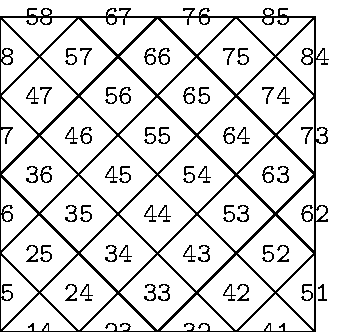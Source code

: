% illustrations for the QUEENON-PARTITION program

N=4;
u=1cm;
primarydef x!y = (x*u,y*u) enddef;
beginfig(0) % example of the Aztec partition
draw 0!0--N!0--N!N--0!N--cycle; % the outer frame
for i=0 upto N-1:
  draw 0!i--(N-i)!N;
  draw i!0--N!(N-i);
  draw 0!(N-i)--(N-i)!0;
  draw i!N--N!i;
endfor

string digs;
digs="0123456789abcdefghijklmnopqrstuvwxyzABCDEFGHIJKLMNOPQRSTUVWXYZ";
vardef lab(expr I,J) =
 ((substring (I,I+1) of digs)&(substring (J,J+1) of digs)) infont "cmtt10"
enddef;
vardef labloc(expr I,J) =
  save x,y;
  x=(I-J+N)/2; y=(I+J-N-1)/2;
%  if x=0: x:=x+.15; fi
%  if x=N: x:=x-.15; fi
%  if y=0: y:=y+.15; fi
%  if y=N: y:=y-.15; fi
  x!y
enddef;
for i=1 upto N:
  for j=N+1-i upto N+i: label(lab(i,j),labloc(i,j)); endfor
endfor
for i=N+1 upto 2N:
  for j=i-N upto 3N+1-i: label(lab(i,j),labloc(i,j)); endfor
endfor
endfig;

n=17;
numeric h; n*h=N*u;

string ch;
picture pic[];
pic[ASCII "W"]=nullpicture;
currentpicture:=nullpicture;
fill (0,0)--(h,0)--(h,h)--(0,h)--cycle withcolor red;
pic[ASCII "R"]=currentpicture;
fill (0,0)--(h,0)--(h,h)--(0,h)--cycle withcolor blue;
pic[ASCII "B"]=currentpicture;
fill (0,0)--(h,0)--(h,h)--(0,h)--cycle withcolor green;
pic[ASCII "G"]=currentpicture;
currentpicture:=nullpicture;

newinternal ny;
def row expr s =
  ny:=ny+1;
  for j=0 upto length s-1:
    ch:=substring(j,j+1) of s;
    draw pic[ASCII ch] shifted (j*h,ny*h);
  endfor
enddef;


beginfig(1)
ny:=-1;
row "WGGGGBRRRWGGGBRRR"
row "WWGGBBBRWWWGBBBRW"
row "WWWBBBBGWWWRBBBGW"
row "WWRRBBGGGWRRRBGGG"
row "BRRRRGGGGBRRRWGGG"
row "BBRRWWGGBBBRWWWGG"
row "BBBWWWWBBBBGWWWRB"
row "BBGGWWRRBBGGGWWRR"
row "WGGGGRRRRGGGGBRRR"
row "WWGGBBRRWWGGGBBRR"
row "WWWBBBBWWWWGBBBGW"
row "WWRRBBGGWWWRBBBGG"
row "BRRRRGGGGWRRRBGGG"
row "BBRRWWGGGBRRRWGGG"
row "BBBWWWWGBBBRWWWGB"
row "BBGGWWWRBBBGWWWRB"
row "BGGGGWRRRBGGGWRRR"
for i=0 upto n: draw (0,i*h)--(n*h,i*h); draw (i*h,0)--(i*h,n*h); endfor
for i=0 upto N-1:
  draw 0!i--(N-i)!N;
  draw i!0--N!(N-i);
  draw 0!(N-i)--(N-i)!0;
  draw i!N--N!i;
endfor
endfig;

bye.
